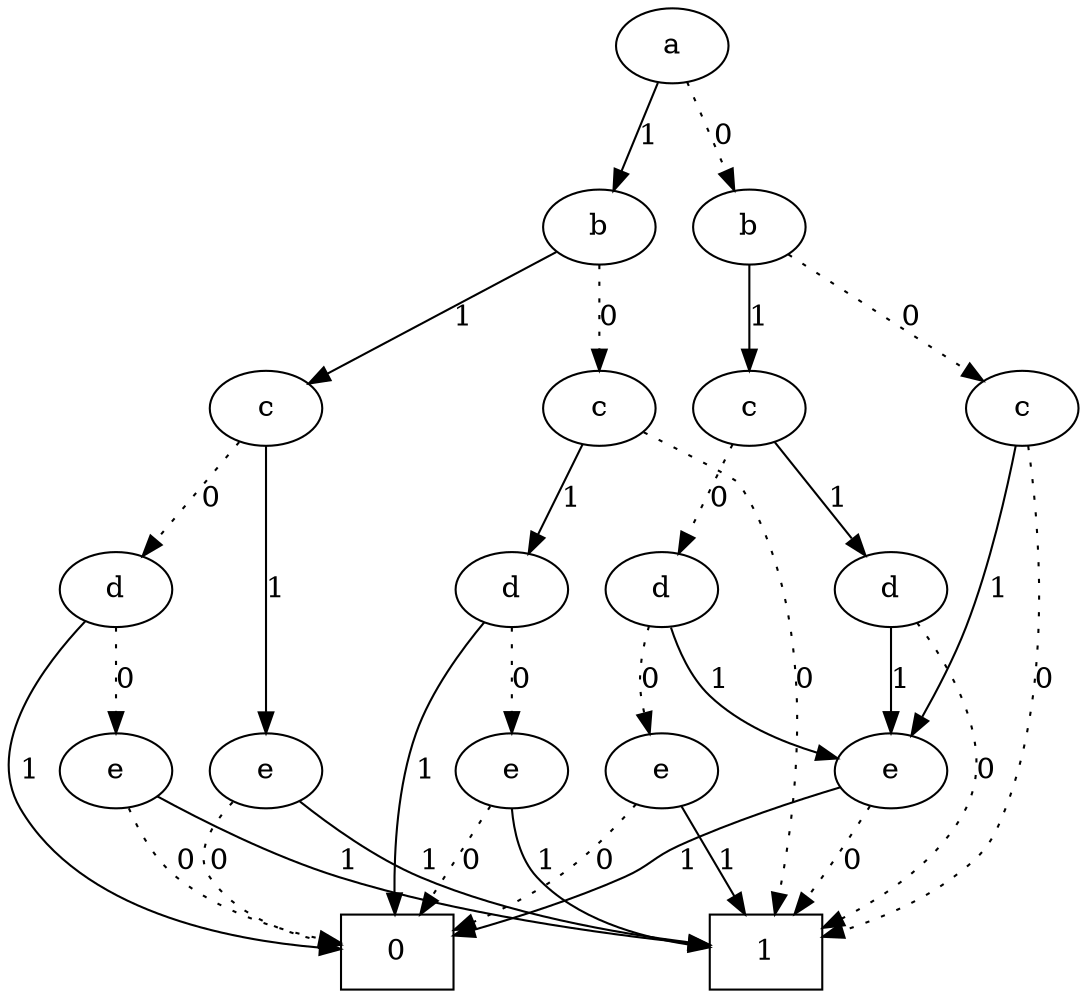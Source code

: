 digraph OBDD {
   {rank=same 1 }
   {rank=same 2 3 }
   {rank=same 4 5 6 7 }
   {rank=same 10 11 13 14 }
   {rank=same 19 20 26 28 31 }

   0 [label="0", shape=box]
   1 [label="a"]
   2 [label="b"]
   4 [label="c"]
   19 [label="e"]
   5 [label="c"]
   10 [label="d"]
   20 [label="e"]
   11 [label="d"]
   3 [label="b"]
   6 [label="c"]
   13 [label="d"]
   26 [label="e"]
   7 [label="c"]
   14 [label="d"]
   28 [label="e"]
   31 [label="e"]
   32 [label="1", shape=box]

   1 -> 2 [label="0", style=dotted]
   1 -> 3 [label="1", style=solid]
   2 -> 4 [label="0", style=dotted]
   2 -> 5 [label="1", style=solid]
   4 -> 32 [label="0", style=dotted]
   4 -> 19 [label="1", style=solid]
   19 -> 32 [label="0", style=dotted]
   19 -> 0 [label="1", style=solid]
   5 -> 10 [label="0", style=dotted]
   5 -> 11 [label="1", style=solid]
   10 -> 20 [label="0", style=dotted]
   10 -> 19 [label="1", style=solid]
   20 -> 0 [label="0", style=dotted]
   20 -> 32 [label="1", style=solid]
   11 -> 32 [label="0", style=dotted]
   11 -> 19 [label="1", style=solid]
   3 -> 6 [label="0", style=dotted]
   3 -> 7 [label="1", style=solid]
   6 -> 32 [label="0", style=dotted]
   6 -> 13 [label="1", style=solid]
   13 -> 26 [label="0", style=dotted]
   13 -> 0 [label="1", style=solid]
   26 -> 0 [label="0", style=dotted]
   26 -> 32 [label="1", style=solid]
   7 -> 14 [label="0", style=dotted]
   7 -> 31 [label="1", style=solid]
   14 -> 28 [label="0", style=dotted]
   14 -> 0 [label="1", style=solid]
   28 -> 0 [label="0", style=dotted]
   28 -> 32 [label="1", style=solid]
   31 -> 0 [label="0", style=dotted]
   31 -> 32 [label="1", style=solid]
}